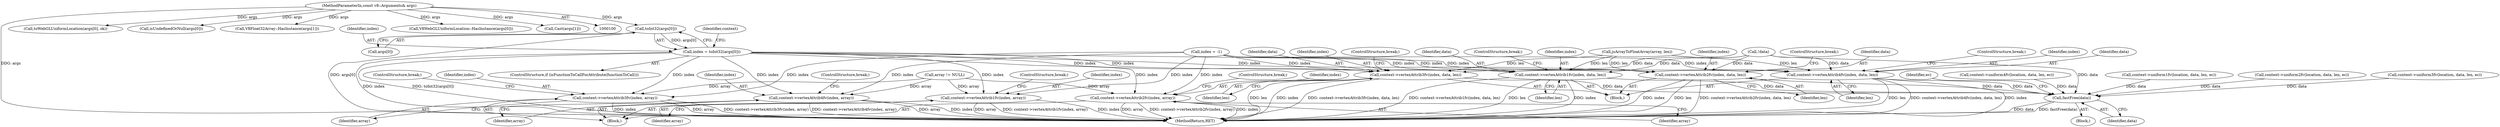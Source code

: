 digraph "0_Chrome_e9372a1bfd3588a80fcf49aa07321f0971dd6091_64@array" {
"1000129" [label="(Call,toInt32(args[0]))"];
"1000101" [label="(MethodParameterIn,const v8::Arguments& args)"];
"1000127" [label="(Call,index = toInt32(args[0]))"];
"1000214" [label="(Call,context->vertexAttrib1fv(index, array))"];
"1000219" [label="(Call,context->vertexAttrib2fv(index, array))"];
"1000224" [label="(Call,context->vertexAttrib3fv(index, array))"];
"1000229" [label="(Call,context->vertexAttrib4fv(index, array))"];
"1000311" [label="(Call,context->vertexAttrib1fv(index, data, len))"];
"1000337" [label="(Call,fastFree(data))"];
"1000317" [label="(Call,context->vertexAttrib2fv(index, data, len))"];
"1000323" [label="(Call,context->vertexAttrib3fv(index, data, len))"];
"1000329" [label="(Call,context->vertexAttrib4fv(index, data, len))"];
"1000337" [label="(Call,fastFree(data))"];
"1000327" [label="(ControlStructure,break;)"];
"1000281" [label="(Block,)"];
"1000157" [label="(Call,toWebGLUniformLocation(args[0], ok))"];
"1000226" [label="(Identifier,array)"];
"1000320" [label="(Identifier,len)"];
"1000321" [label="(ControlStructure,break;)"];
"1000101" [label="(MethodParameterIn,const v8::Arguments& args)"];
"1000142" [label="(Call,isUndefinedOrNull(args[0]))"];
"1000283" [label="(Call,context->uniform1fv(location, data, len, ec))"];
"1000323" [label="(Call,context->vertexAttrib3fv(index, data, len))"];
"1000314" [label="(Identifier,len)"];
"1000315" [label="(ControlStructure,break;)"];
"1000330" [label="(Identifier,index)"];
"1000168" [label="(Call,V8Float32Array::HasInstance(args[1]))"];
"1000103" [label="(Block,)"];
"1000227" [label="(ControlStructure,break;)"];
"1000319" [label="(Identifier,data)"];
"1000267" [label="(Call,!data)"];
"1000312" [label="(Identifier,index)"];
"1000325" [label="(Identifier,data)"];
"1000129" [label="(Call,toInt32(args[0]))"];
"1000346" [label="(MethodReturn,RET)"];
"1000332" [label="(Identifier,len)"];
"1000317" [label="(Call,context->vertexAttrib2fv(index, data, len))"];
"1000216" [label="(Identifier,array)"];
"1000164" [label="(Identifier,context)"];
"1000219" [label="(Call,context->vertexAttrib2fv(index, array))"];
"1000147" [label="(Call,V8WebGLUniformLocation::HasInstance(args[0]))"];
"1000311" [label="(Call,context->vertexAttrib1fv(index, data, len))"];
"1000232" [label="(ControlStructure,break;)"];
"1000331" [label="(Identifier,data)"];
"1000222" [label="(ControlStructure,break;)"];
"1000290" [label="(Call,context->uniform2fv(location, data, len, ec))"];
"1000229" [label="(Call,context->vertexAttrib4fv(index, array))"];
"1000252" [label="(Call,Cast(args[1]))"];
"1000297" [label="(Call,context->uniform3fv(location, data, len, ec))"];
"1000221" [label="(Identifier,array)"];
"1000230" [label="(Identifier,index)"];
"1000313" [label="(Identifier,data)"];
"1000340" [label="(Identifier,ec)"];
"1000220" [label="(Identifier,index)"];
"1000128" [label="(Identifier,index)"];
"1000326" [label="(Identifier,len)"];
"1000324" [label="(Identifier,index)"];
"1000225" [label="(Identifier,index)"];
"1000263" [label="(Call,jsArrayToFloatArray(array, len))"];
"1000304" [label="(Call,context->uniform4fv(location, data, len, ec))"];
"1000329" [label="(Call,context->vertexAttrib4fv(index, data, len))"];
"1000116" [label="(Call,index = -1)"];
"1000231" [label="(Identifier,array)"];
"1000214" [label="(Call,context->vertexAttrib1fv(index, array))"];
"1000318" [label="(Identifier,index)"];
"1000333" [label="(ControlStructure,break;)"];
"1000127" [label="(Call,index = toInt32(args[0]))"];
"1000217" [label="(ControlStructure,break;)"];
"1000224" [label="(Call,context->vertexAttrib3fv(index, array))"];
"1000188" [label="(Block,)"];
"1000130" [label="(Call,args[0])"];
"1000338" [label="(Identifier,data)"];
"1000179" [label="(Call,array != NULL)"];
"1000124" [label="(ControlStructure,if (isFunctionToCallForAttribute(functionToCall)))"];
"1000215" [label="(Identifier,index)"];
"1000129" -> "1000127"  [label="AST: "];
"1000129" -> "1000130"  [label="CFG: "];
"1000130" -> "1000129"  [label="AST: "];
"1000127" -> "1000129"  [label="CFG: "];
"1000129" -> "1000346"  [label="DDG: args[0]"];
"1000129" -> "1000127"  [label="DDG: args[0]"];
"1000101" -> "1000129"  [label="DDG: args"];
"1000101" -> "1000100"  [label="AST: "];
"1000101" -> "1000346"  [label="DDG: args"];
"1000101" -> "1000142"  [label="DDG: args"];
"1000101" -> "1000147"  [label="DDG: args"];
"1000101" -> "1000157"  [label="DDG: args"];
"1000101" -> "1000168"  [label="DDG: args"];
"1000101" -> "1000252"  [label="DDG: args"];
"1000127" -> "1000124"  [label="AST: "];
"1000128" -> "1000127"  [label="AST: "];
"1000164" -> "1000127"  [label="CFG: "];
"1000127" -> "1000346"  [label="DDG: toInt32(args[0])"];
"1000127" -> "1000346"  [label="DDG: index"];
"1000127" -> "1000214"  [label="DDG: index"];
"1000127" -> "1000219"  [label="DDG: index"];
"1000127" -> "1000224"  [label="DDG: index"];
"1000127" -> "1000229"  [label="DDG: index"];
"1000127" -> "1000311"  [label="DDG: index"];
"1000127" -> "1000317"  [label="DDG: index"];
"1000127" -> "1000323"  [label="DDG: index"];
"1000127" -> "1000329"  [label="DDG: index"];
"1000214" -> "1000188"  [label="AST: "];
"1000214" -> "1000216"  [label="CFG: "];
"1000215" -> "1000214"  [label="AST: "];
"1000216" -> "1000214"  [label="AST: "];
"1000217" -> "1000214"  [label="CFG: "];
"1000214" -> "1000346"  [label="DDG: array"];
"1000214" -> "1000346"  [label="DDG: context->vertexAttrib1fv(index, array)"];
"1000214" -> "1000346"  [label="DDG: index"];
"1000116" -> "1000214"  [label="DDG: index"];
"1000179" -> "1000214"  [label="DDG: array"];
"1000219" -> "1000188"  [label="AST: "];
"1000219" -> "1000221"  [label="CFG: "];
"1000220" -> "1000219"  [label="AST: "];
"1000221" -> "1000219"  [label="AST: "];
"1000222" -> "1000219"  [label="CFG: "];
"1000219" -> "1000346"  [label="DDG: array"];
"1000219" -> "1000346"  [label="DDG: context->vertexAttrib2fv(index, array)"];
"1000219" -> "1000346"  [label="DDG: index"];
"1000116" -> "1000219"  [label="DDG: index"];
"1000179" -> "1000219"  [label="DDG: array"];
"1000224" -> "1000188"  [label="AST: "];
"1000224" -> "1000226"  [label="CFG: "];
"1000225" -> "1000224"  [label="AST: "];
"1000226" -> "1000224"  [label="AST: "];
"1000227" -> "1000224"  [label="CFG: "];
"1000224" -> "1000346"  [label="DDG: index"];
"1000224" -> "1000346"  [label="DDG: array"];
"1000224" -> "1000346"  [label="DDG: context->vertexAttrib3fv(index, array)"];
"1000116" -> "1000224"  [label="DDG: index"];
"1000179" -> "1000224"  [label="DDG: array"];
"1000229" -> "1000188"  [label="AST: "];
"1000229" -> "1000231"  [label="CFG: "];
"1000230" -> "1000229"  [label="AST: "];
"1000231" -> "1000229"  [label="AST: "];
"1000232" -> "1000229"  [label="CFG: "];
"1000229" -> "1000346"  [label="DDG: context->vertexAttrib4fv(index, array)"];
"1000229" -> "1000346"  [label="DDG: array"];
"1000229" -> "1000346"  [label="DDG: index"];
"1000116" -> "1000229"  [label="DDG: index"];
"1000179" -> "1000229"  [label="DDG: array"];
"1000311" -> "1000281"  [label="AST: "];
"1000311" -> "1000314"  [label="CFG: "];
"1000312" -> "1000311"  [label="AST: "];
"1000313" -> "1000311"  [label="AST: "];
"1000314" -> "1000311"  [label="AST: "];
"1000315" -> "1000311"  [label="CFG: "];
"1000311" -> "1000346"  [label="DDG: index"];
"1000311" -> "1000346"  [label="DDG: context->vertexAttrib1fv(index, data, len)"];
"1000311" -> "1000346"  [label="DDG: len"];
"1000116" -> "1000311"  [label="DDG: index"];
"1000267" -> "1000311"  [label="DDG: data"];
"1000263" -> "1000311"  [label="DDG: len"];
"1000311" -> "1000337"  [label="DDG: data"];
"1000337" -> "1000103"  [label="AST: "];
"1000337" -> "1000338"  [label="CFG: "];
"1000338" -> "1000337"  [label="AST: "];
"1000340" -> "1000337"  [label="CFG: "];
"1000337" -> "1000346"  [label="DDG: data"];
"1000337" -> "1000346"  [label="DDG: fastFree(data)"];
"1000329" -> "1000337"  [label="DDG: data"];
"1000297" -> "1000337"  [label="DDG: data"];
"1000267" -> "1000337"  [label="DDG: data"];
"1000304" -> "1000337"  [label="DDG: data"];
"1000323" -> "1000337"  [label="DDG: data"];
"1000290" -> "1000337"  [label="DDG: data"];
"1000283" -> "1000337"  [label="DDG: data"];
"1000317" -> "1000337"  [label="DDG: data"];
"1000317" -> "1000281"  [label="AST: "];
"1000317" -> "1000320"  [label="CFG: "];
"1000318" -> "1000317"  [label="AST: "];
"1000319" -> "1000317"  [label="AST: "];
"1000320" -> "1000317"  [label="AST: "];
"1000321" -> "1000317"  [label="CFG: "];
"1000317" -> "1000346"  [label="DDG: index"];
"1000317" -> "1000346"  [label="DDG: len"];
"1000317" -> "1000346"  [label="DDG: context->vertexAttrib2fv(index, data, len)"];
"1000116" -> "1000317"  [label="DDG: index"];
"1000267" -> "1000317"  [label="DDG: data"];
"1000263" -> "1000317"  [label="DDG: len"];
"1000323" -> "1000281"  [label="AST: "];
"1000323" -> "1000326"  [label="CFG: "];
"1000324" -> "1000323"  [label="AST: "];
"1000325" -> "1000323"  [label="AST: "];
"1000326" -> "1000323"  [label="AST: "];
"1000327" -> "1000323"  [label="CFG: "];
"1000323" -> "1000346"  [label="DDG: len"];
"1000323" -> "1000346"  [label="DDG: index"];
"1000323" -> "1000346"  [label="DDG: context->vertexAttrib3fv(index, data, len)"];
"1000116" -> "1000323"  [label="DDG: index"];
"1000267" -> "1000323"  [label="DDG: data"];
"1000263" -> "1000323"  [label="DDG: len"];
"1000329" -> "1000281"  [label="AST: "];
"1000329" -> "1000332"  [label="CFG: "];
"1000330" -> "1000329"  [label="AST: "];
"1000331" -> "1000329"  [label="AST: "];
"1000332" -> "1000329"  [label="AST: "];
"1000333" -> "1000329"  [label="CFG: "];
"1000329" -> "1000346"  [label="DDG: len"];
"1000329" -> "1000346"  [label="DDG: context->vertexAttrib4fv(index, data, len)"];
"1000329" -> "1000346"  [label="DDG: index"];
"1000116" -> "1000329"  [label="DDG: index"];
"1000267" -> "1000329"  [label="DDG: data"];
"1000263" -> "1000329"  [label="DDG: len"];
}
